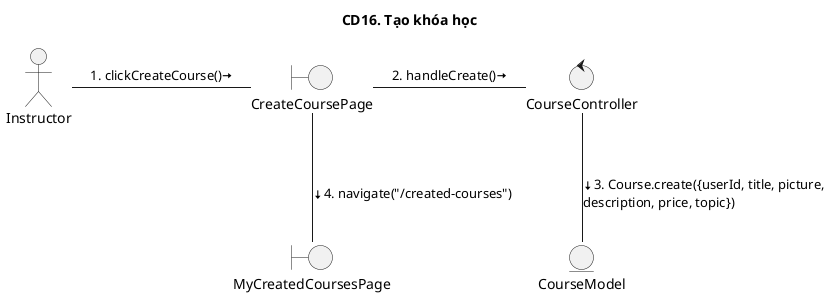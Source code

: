 @startuml CD

title CD16. Tạo khóa học

actor "Instructor" as Actor
boundary "CreateCoursePage"
boundary "MyCreatedCoursesPage"
control "CourseController"
entity "CourseModel"

Actor - CreateCoursePage: \l1. clickCreateCourse()<&arrow-right>
CreateCoursePage - CourseController: \l2. handleCreate()<&arrow-right>
CourseController -- CourseModel: \l<&arrow-bottom>3. Course.create({userId, title, picture,\ndescription, price, topic})
CreateCoursePage -- MyCreatedCoursesPage: \l<&arrow-bottom>4. navigate("/created-courses")
@enduml